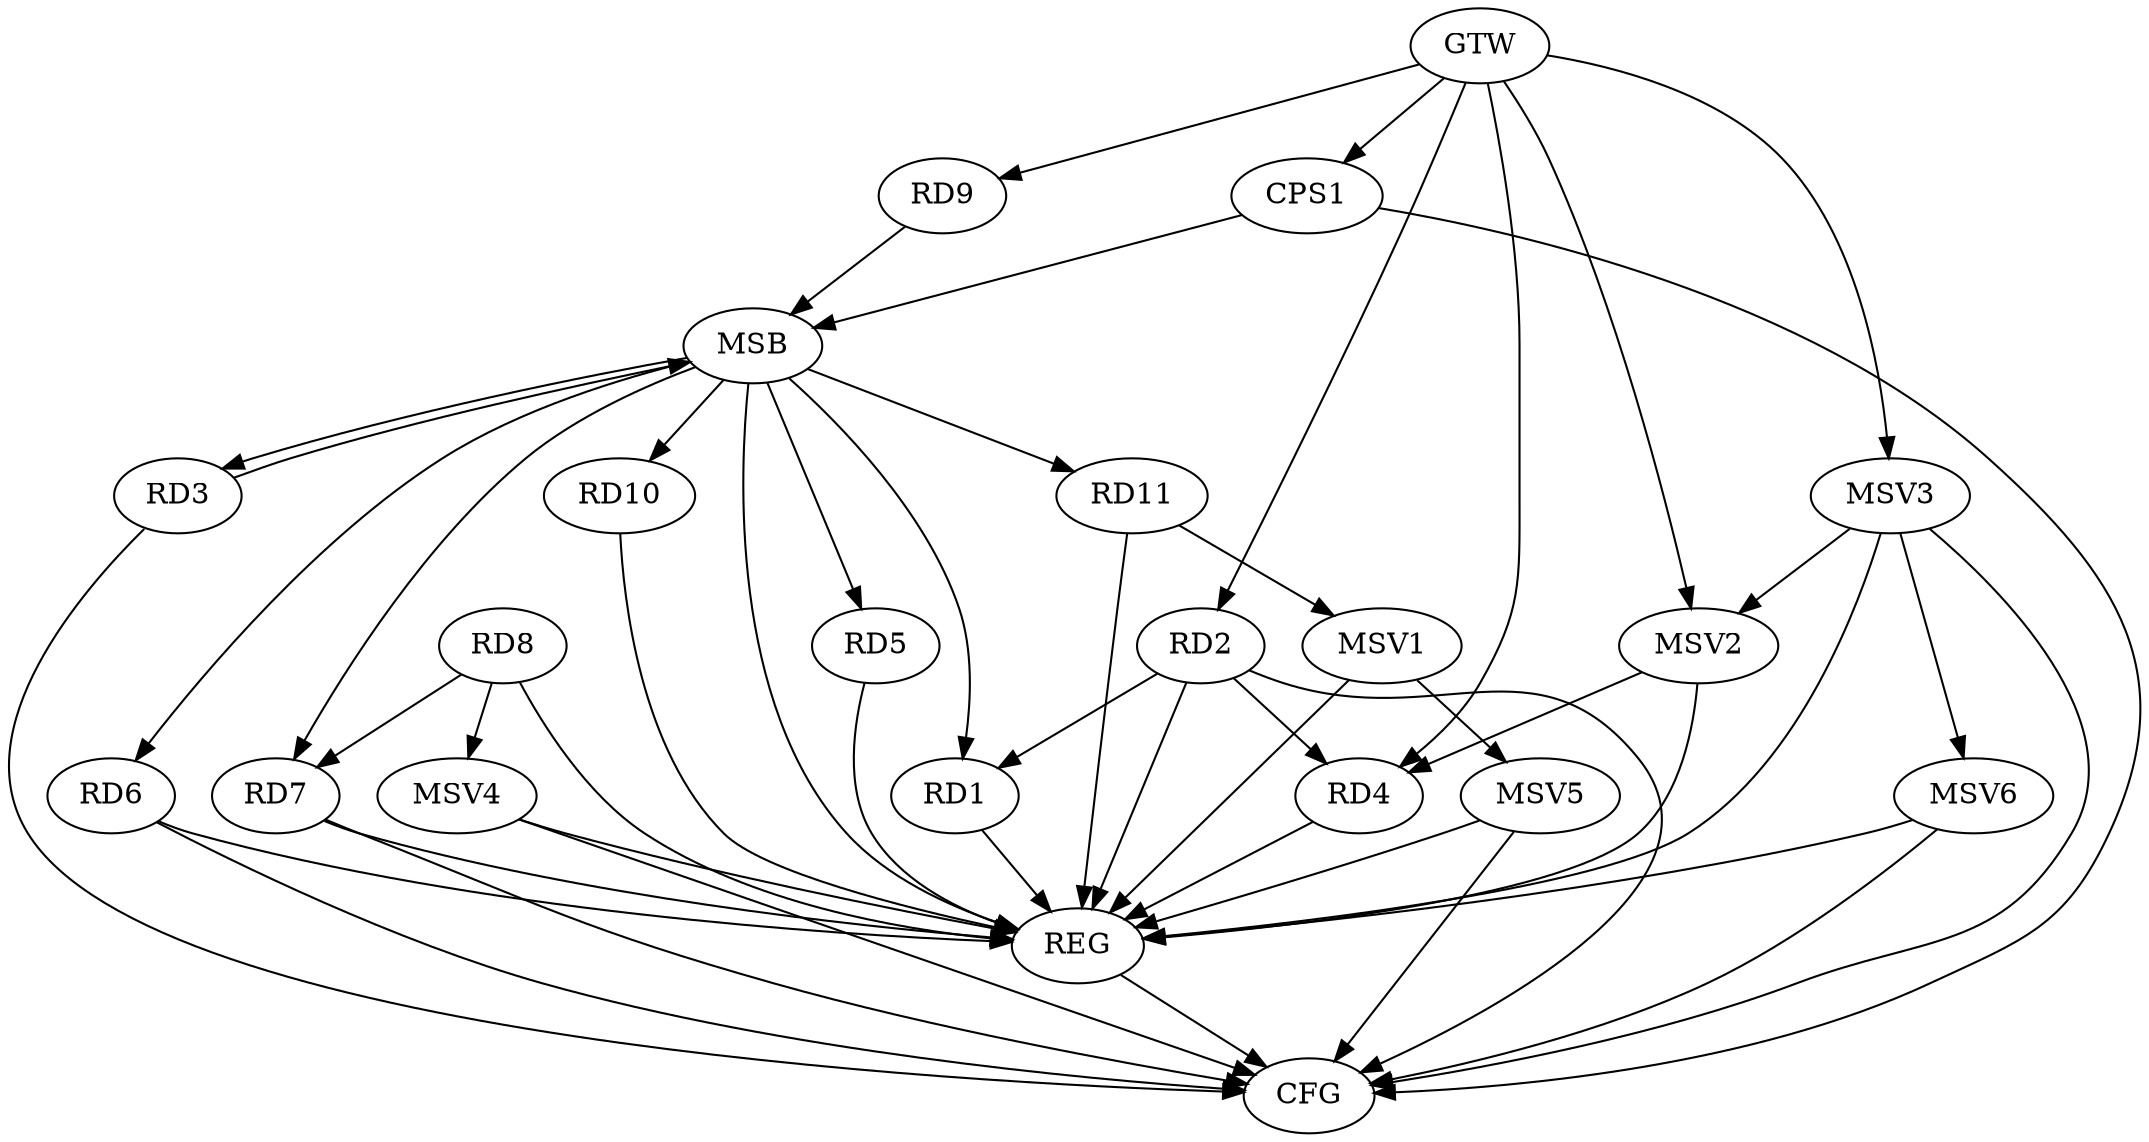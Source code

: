 strict digraph G {
  RD1 [ label="RD1" ];
  RD2 [ label="RD2" ];
  RD3 [ label="RD3" ];
  RD4 [ label="RD4" ];
  RD5 [ label="RD5" ];
  RD6 [ label="RD6" ];
  RD7 [ label="RD7" ];
  RD8 [ label="RD8" ];
  RD9 [ label="RD9" ];
  RD10 [ label="RD10" ];
  RD11 [ label="RD11" ];
  CPS1 [ label="CPS1" ];
  GTW [ label="GTW" ];
  REG [ label="REG" ];
  MSB [ label="MSB" ];
  CFG [ label="CFG" ];
  MSV1 [ label="MSV1" ];
  MSV2 [ label="MSV2" ];
  MSV3 [ label="MSV3" ];
  MSV4 [ label="MSV4" ];
  MSV5 [ label="MSV5" ];
  MSV6 [ label="MSV6" ];
  RD2 -> RD1;
  RD8 -> RD7;
  GTW -> RD2;
  GTW -> RD4;
  GTW -> RD9;
  GTW -> CPS1;
  RD1 -> REG;
  RD2 -> REG;
  RD4 -> REG;
  RD5 -> REG;
  RD6 -> REG;
  RD7 -> REG;
  RD8 -> REG;
  RD10 -> REG;
  RD11 -> REG;
  RD3 -> MSB;
  MSB -> REG;
  RD9 -> MSB;
  MSB -> RD3;
  MSB -> RD7;
  CPS1 -> MSB;
  MSB -> RD1;
  MSB -> RD5;
  MSB -> RD6;
  MSB -> RD10;
  MSB -> RD11;
  CPS1 -> CFG;
  RD7 -> CFG;
  RD3 -> CFG;
  RD6 -> CFG;
  RD2 -> CFG;
  REG -> CFG;
  RD2 -> RD4;
  RD11 -> MSV1;
  MSV1 -> REG;
  MSV2 -> RD4;
  GTW -> MSV2;
  MSV2 -> REG;
  MSV3 -> MSV2;
  GTW -> MSV3;
  MSV3 -> REG;
  MSV3 -> CFG;
  RD8 -> MSV4;
  MSV4 -> REG;
  MSV4 -> CFG;
  MSV1 -> MSV5;
  MSV5 -> REG;
  MSV5 -> CFG;
  MSV3 -> MSV6;
  MSV6 -> REG;
  MSV6 -> CFG;
}
